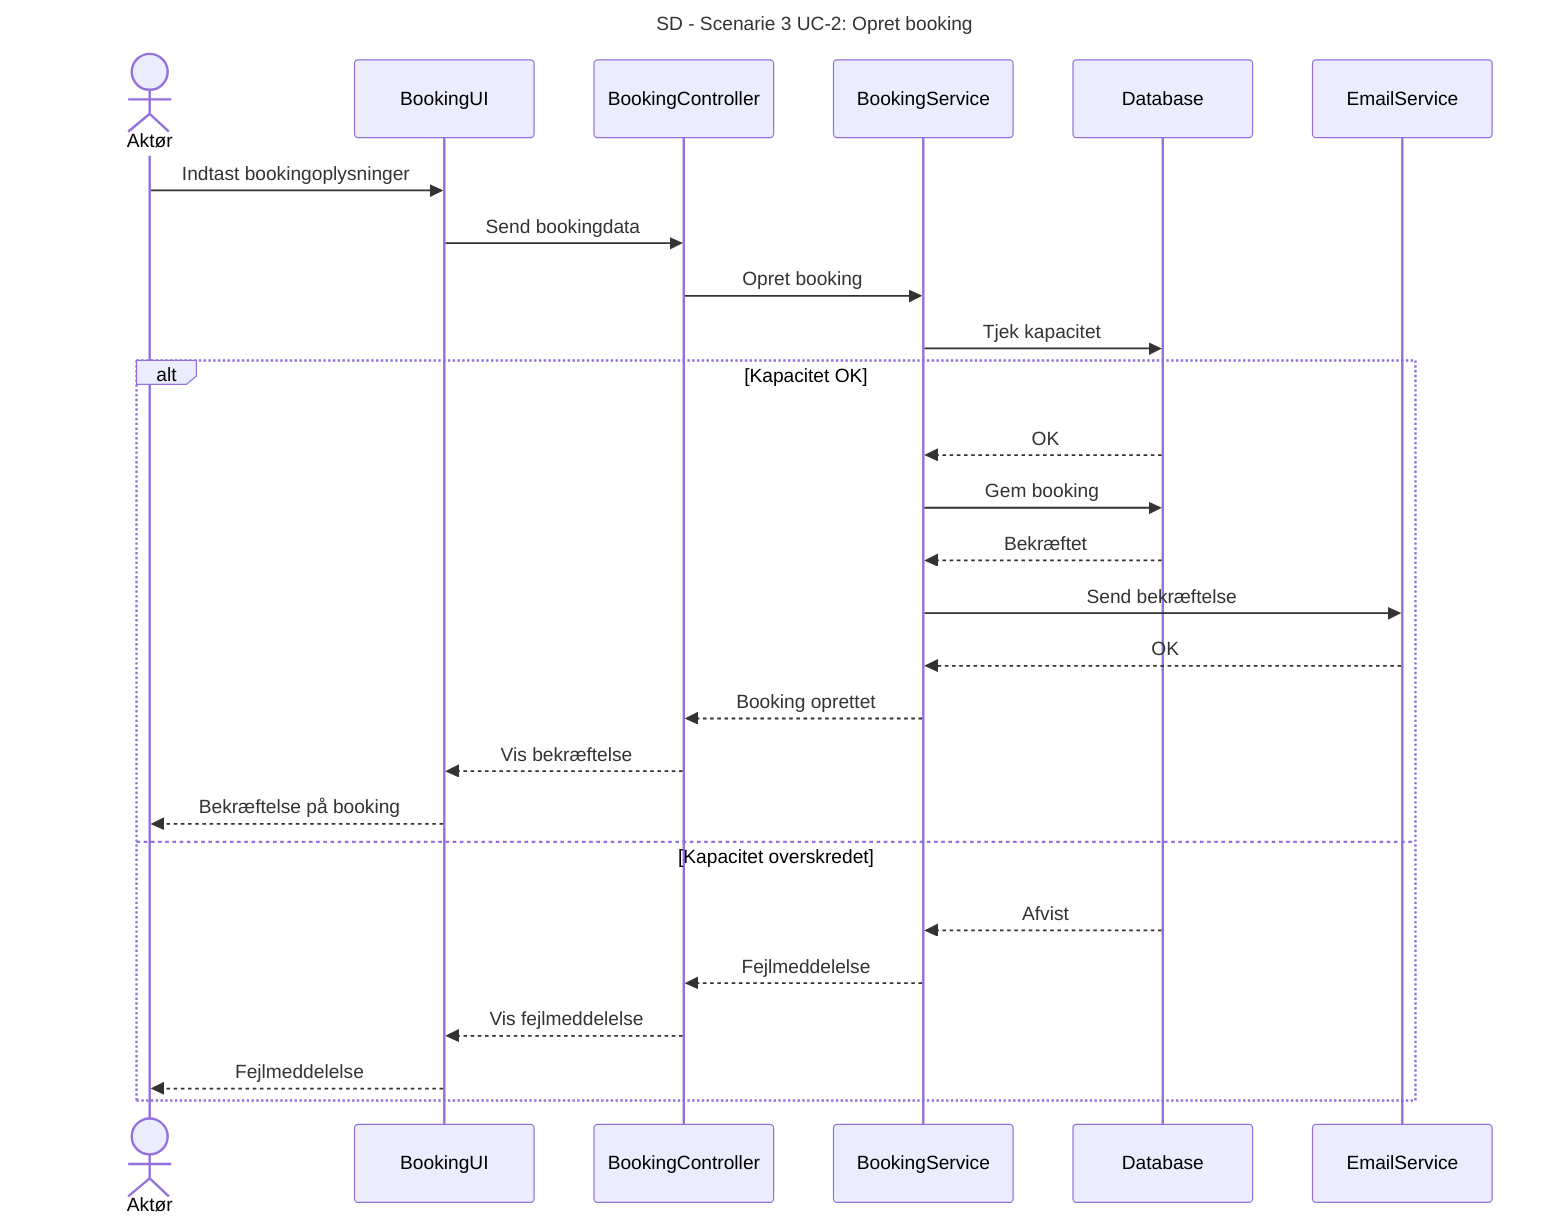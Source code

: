 sequenceDiagram
   title SD - Scenarie 3 UC-2: Opret booking
    actor Aktør
    participant BookingUI
    participant BookingController
    participant BookingService
    participant Database
    participant EmailService

    Aktør->>BookingUI: Indtast bookingoplysninger
    BookingUI->>BookingController: Send bookingdata
    BookingController->>BookingService: Opret booking
    BookingService->>Database: Tjek kapacitet
    alt Kapacitet OK
        Database-->>BookingService: OK
        BookingService->>Database: Gem booking
        Database-->>BookingService: Bekræftet
        BookingService->>EmailService: Send bekræftelse
        EmailService-->>BookingService: OK
        BookingService-->>BookingController: Booking oprettet
        BookingController-->>BookingUI: Vis bekræftelse
        BookingUI-->>Aktør: Bekræftelse på booking
    else Kapacitet overskredet
        Database-->>BookingService: Afvist
        BookingService-->>BookingController: Fejlmeddelelse
        BookingController-->>BookingUI: Vis fejlmeddelelse
        BookingUI-->>Aktør: Fejlmeddelelse
    end